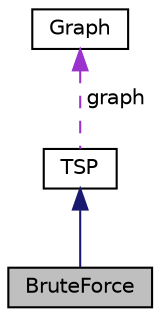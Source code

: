 digraph "BruteForce"
{
  edge [fontname="Helvetica",fontsize="10",labelfontname="Helvetica",labelfontsize="10"];
  node [fontname="Helvetica",fontsize="10",shape=record];
  Node2 [label="BruteForce",height=0.2,width=0.4,color="black", fillcolor="grey75", style="filled", fontcolor="black"];
  Node3 -> Node2 [dir="back",color="midnightblue",fontsize="10",style="solid",fontname="Helvetica"];
  Node3 [label="TSP",height=0.2,width=0.4,color="black", fillcolor="white", style="filled",URL="$classTSP.html"];
  Node4 -> Node3 [dir="back",color="darkorchid3",fontsize="10",style="dashed",label=" graph" ,fontname="Helvetica"];
  Node4 [label="Graph",height=0.2,width=0.4,color="black", fillcolor="white", style="filled",URL="$classGraph.html"];
}
